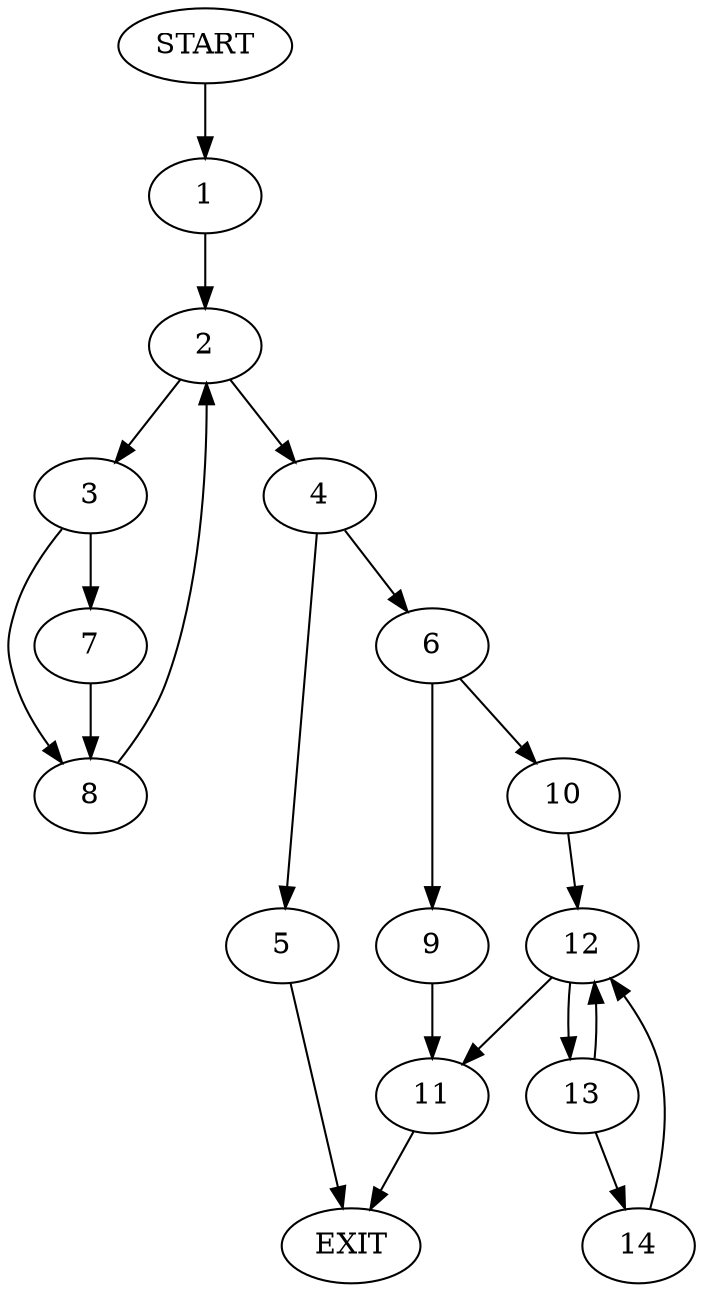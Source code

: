 digraph {
0 [label="START"]
15 [label="EXIT"]
0 -> 1
1 -> 2
2 -> 3
2 -> 4
4 -> 5
4 -> 6
3 -> 7
3 -> 8
7 -> 8
8 -> 2
6 -> 9
6 -> 10
5 -> 15
9 -> 11
10 -> 12
11 -> 15
12 -> 13
12 -> 11
13 -> 12
13 -> 14
14 -> 12
}
